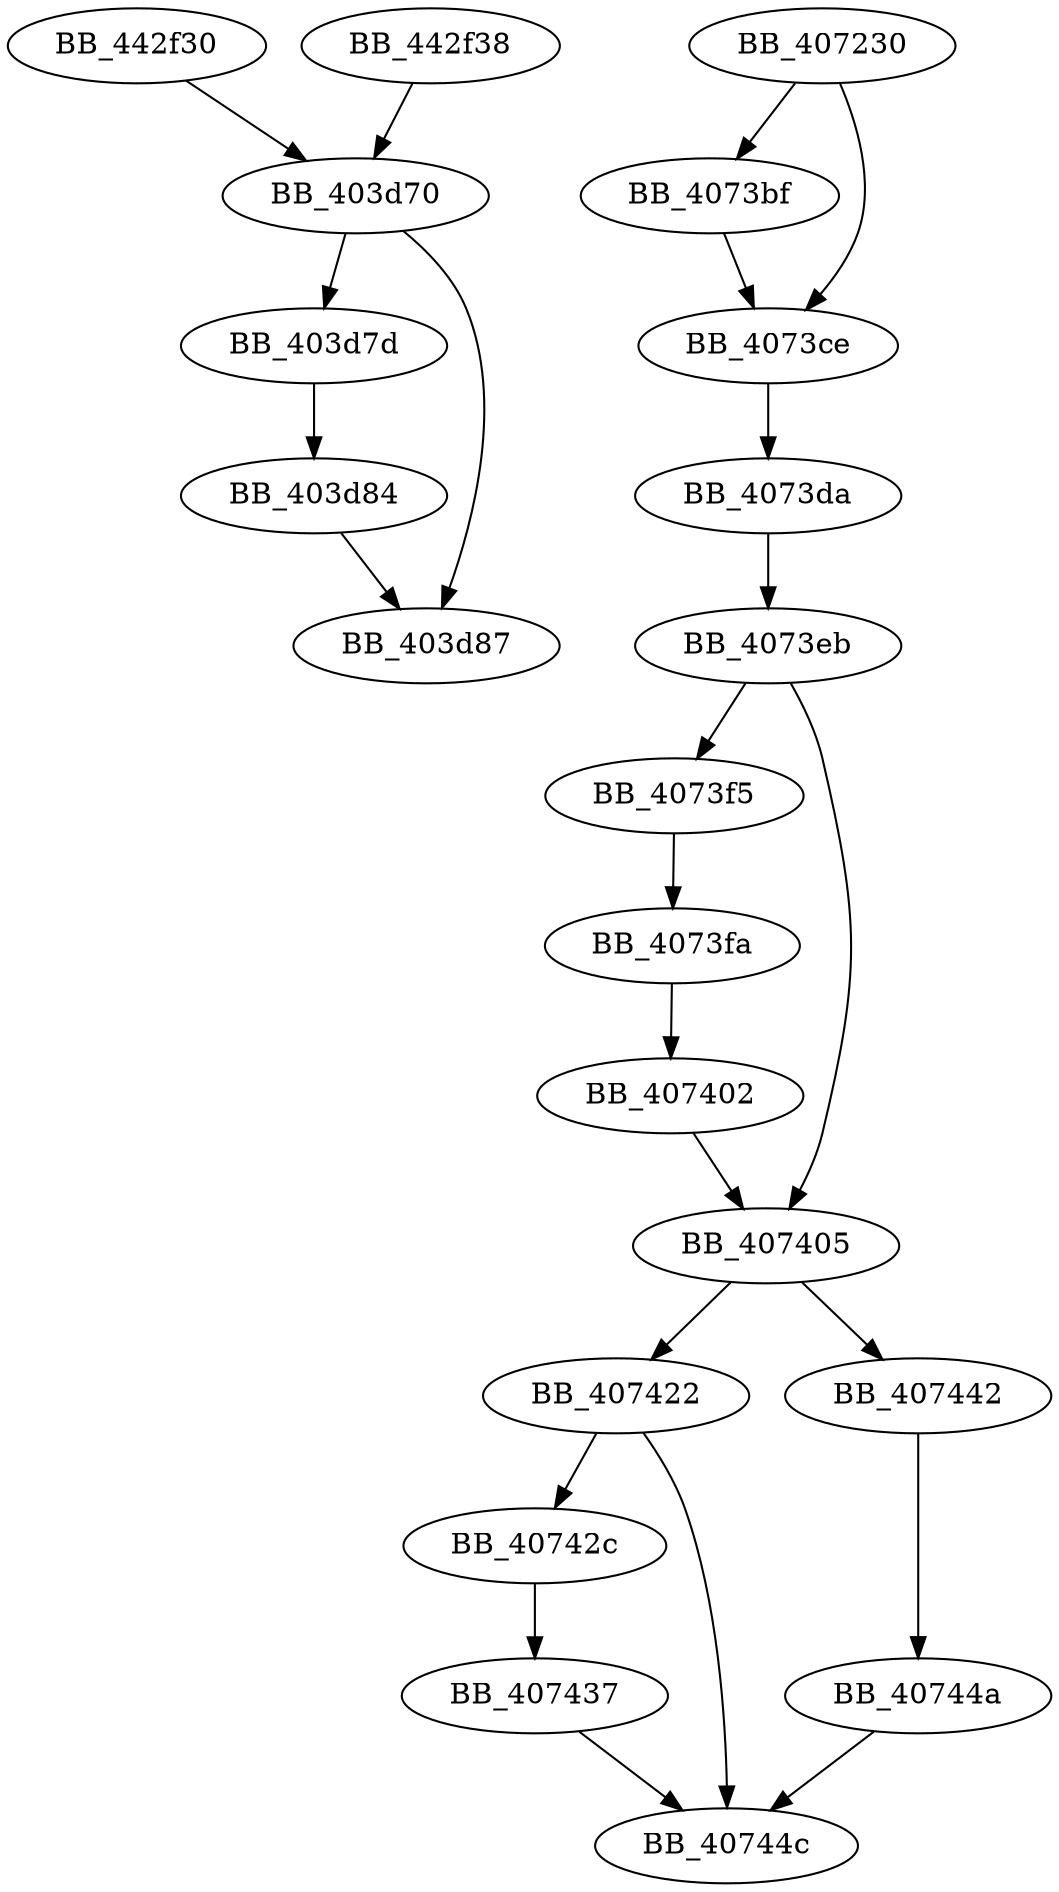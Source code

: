 DiGraph sub_407230{
BB_403d70->BB_403d7d
BB_403d70->BB_403d87
BB_403d7d->BB_403d84
BB_403d84->BB_403d87
BB_407230->BB_4073bf
BB_407230->BB_4073ce
BB_4073bf->BB_4073ce
BB_4073ce->BB_4073da
BB_4073da->BB_4073eb
BB_4073eb->BB_4073f5
BB_4073eb->BB_407405
BB_4073f5->BB_4073fa
BB_4073fa->BB_407402
BB_407402->BB_407405
BB_407405->BB_407422
BB_407405->BB_407442
BB_407422->BB_40742c
BB_407422->BB_40744c
BB_40742c->BB_407437
BB_407437->BB_40744c
BB_407442->BB_40744a
BB_40744a->BB_40744c
BB_442f30->BB_403d70
BB_442f38->BB_403d70
}
